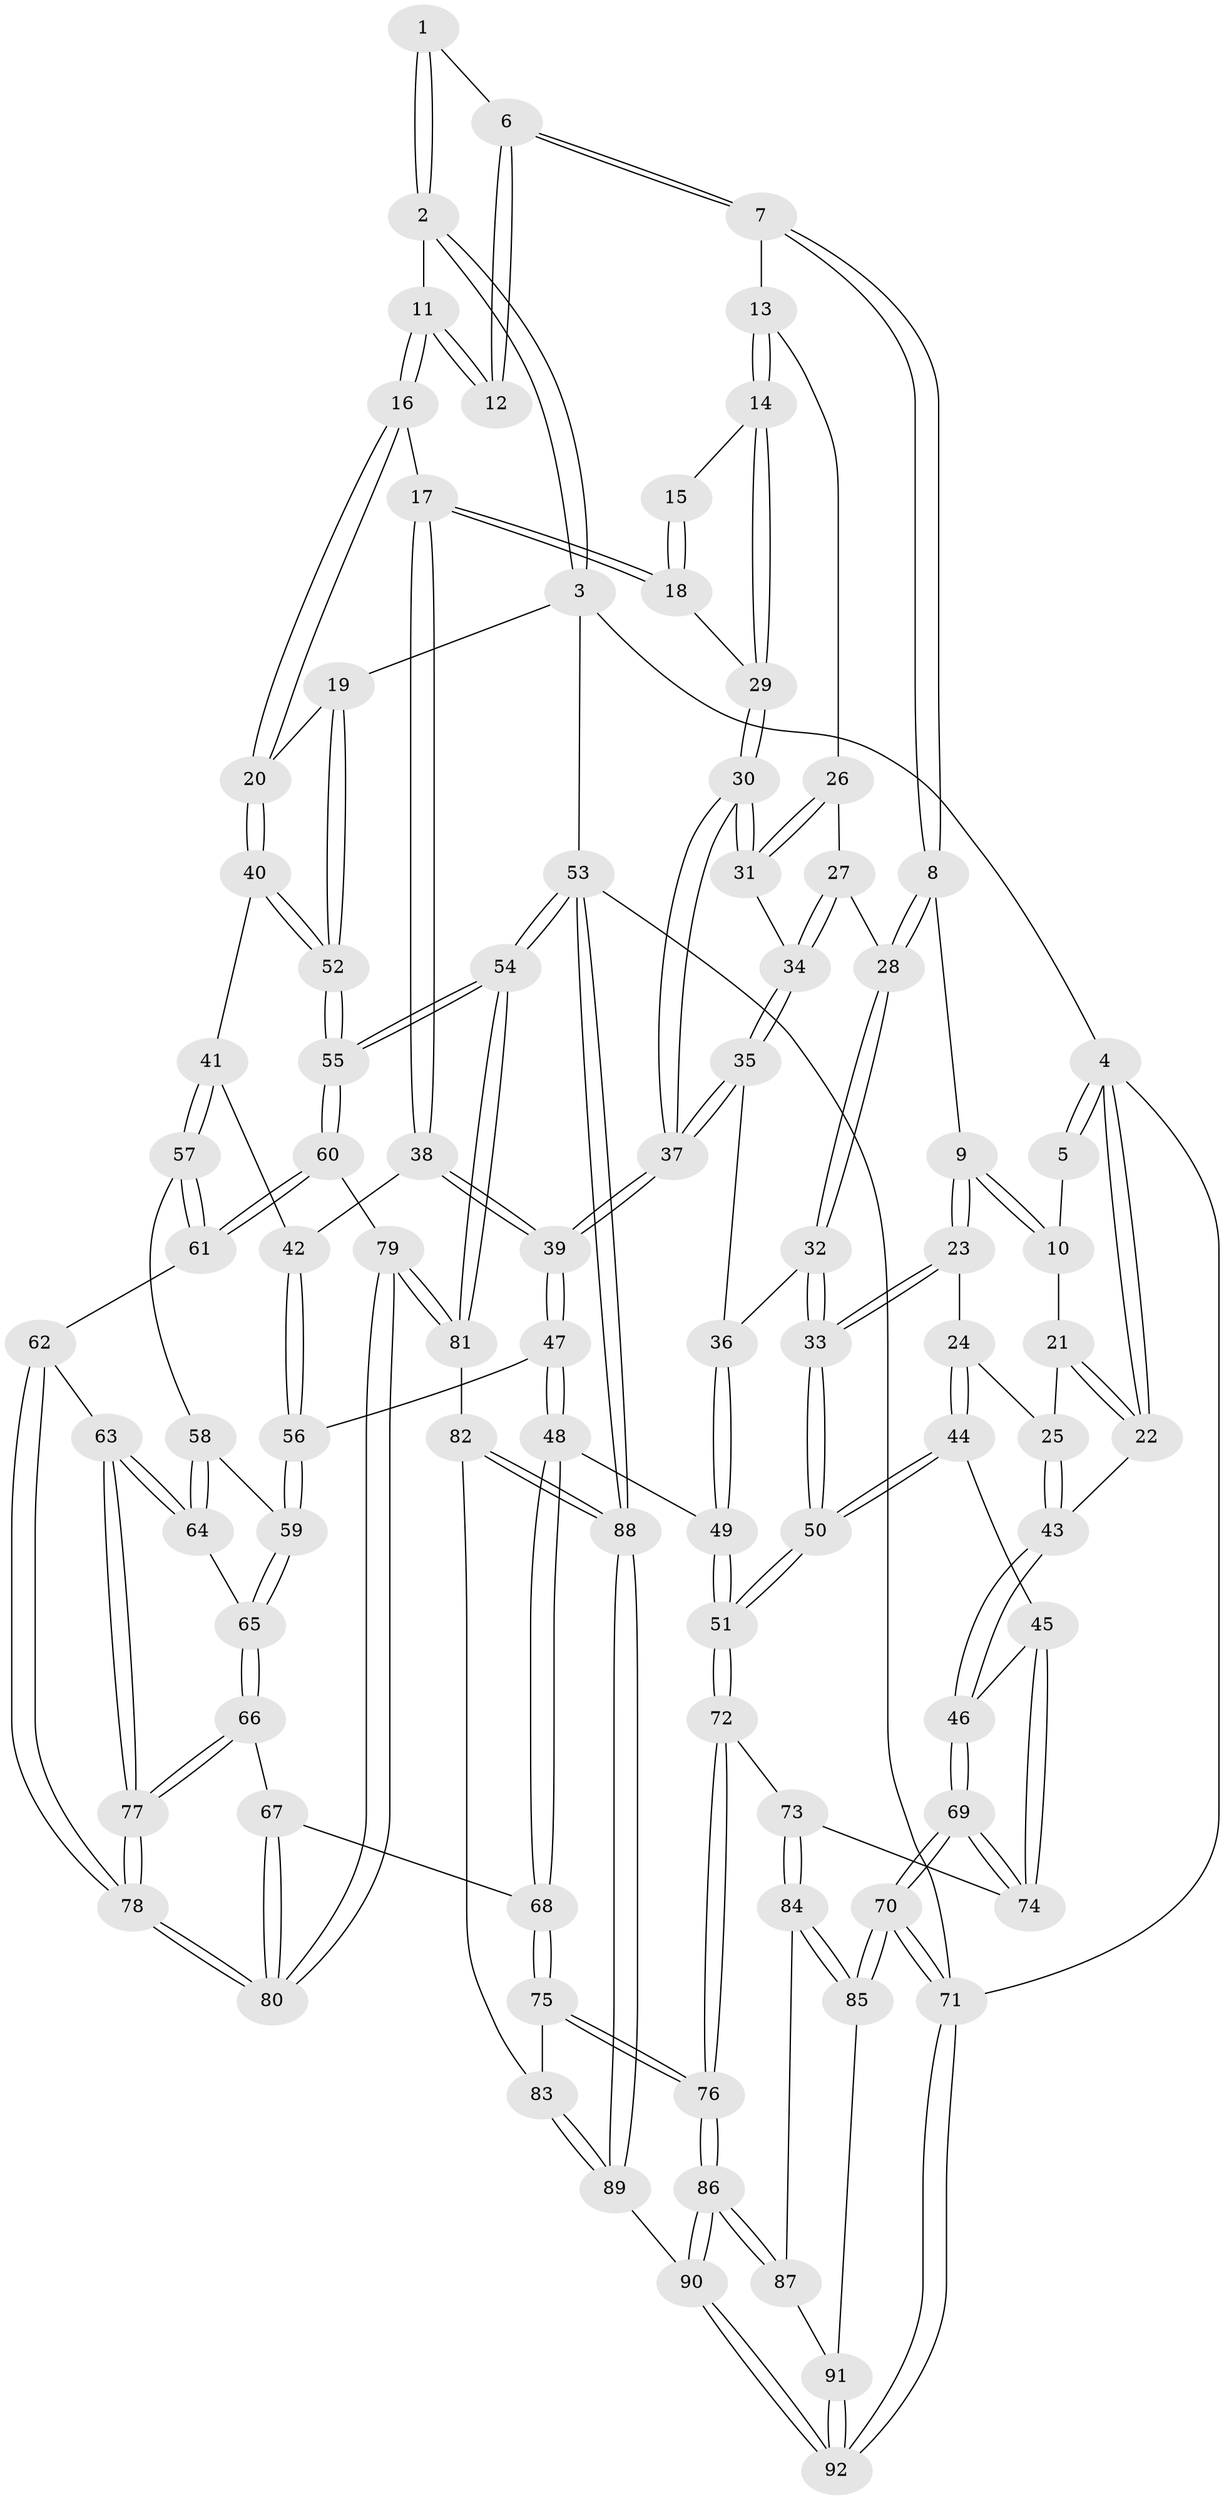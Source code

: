 // Generated by graph-tools (version 1.1) at 2025/38/03/09/25 02:38:51]
// undirected, 92 vertices, 227 edges
graph export_dot {
graph [start="1"]
  node [color=gray90,style=filled];
  1 [pos="+0.6522486153813646+0"];
  2 [pos="+0.781663025956211+0"];
  3 [pos="+1+0"];
  4 [pos="+0+0"];
  5 [pos="+0.3138900051249083+0"];
  6 [pos="+0.457854002262941+0.0872066410201059"];
  7 [pos="+0.4228740681898086+0.11812216419642782"];
  8 [pos="+0.41174834730721405+0.11631026001482977"];
  9 [pos="+0.3758600483603156+0.1005708485614258"];
  10 [pos="+0.32237990600969085+0.04493540564073719"];
  11 [pos="+0.7374850286642788+0"];
  12 [pos="+0.729986412246194+0"];
  13 [pos="+0.4706767324469593+0.14077005913811724"];
  14 [pos="+0.5101258453994788+0.15304074056041395"];
  15 [pos="+0.667768165340007+0.024829746821063314"];
  16 [pos="+0.7812420863591031+0.21860528871541204"];
  17 [pos="+0.6936493627746266+0.25832486833398394"];
  18 [pos="+0.634656395114909+0.22382456111793414"];
  19 [pos="+1+0"];
  20 [pos="+0.8898179293081458+0.2800331749673472"];
  21 [pos="+0.23888823545497348+0.10972448509256684"];
  22 [pos="+0+0"];
  23 [pos="+0.3151166325235787+0.3180623677653109"];
  24 [pos="+0.285308780309047+0.3147371488682967"];
  25 [pos="+0.1727592029221709+0.23117187009168888"];
  26 [pos="+0.46411315504157286+0.21021812031750436"];
  27 [pos="+0.4407697317095429+0.2508614452992017"];
  28 [pos="+0.42111723698885695+0.23369737783951167"];
  29 [pos="+0.5615338162608094+0.2364092406365442"];
  30 [pos="+0.5490679321113745+0.2615710238530556"];
  31 [pos="+0.4689545310814851+0.27308674534042254"];
  32 [pos="+0.32043736273649853+0.3209338102399923"];
  33 [pos="+0.3193215537228044+0.32072919449653303"];
  34 [pos="+0.4618336555094832+0.2757181633552693"];
  35 [pos="+0.4303859602866153+0.31860764223189053"];
  36 [pos="+0.3777376787100304+0.34272360392806905"];
  37 [pos="+0.5591630533170842+0.3748209114477132"];
  38 [pos="+0.6925722155181034+0.27012982391538143"];
  39 [pos="+0.5764978789433404+0.4177774772643503"];
  40 [pos="+0.8717704786785603+0.368581733116459"];
  41 [pos="+0.7959467510670165+0.42339195906736116"];
  42 [pos="+0.7581256781471177+0.4206690663642961"];
  43 [pos="+0+0.3009259843927383"];
  44 [pos="+0.19145678811026148+0.4336284792122486"];
  45 [pos="+0+0.4345657366829787"];
  46 [pos="+0+0.3766185613607063"];
  47 [pos="+0.5791854139647091+0.4558025860973364"];
  48 [pos="+0.5072583142872148+0.4991843566715355"];
  49 [pos="+0.47314752675204097+0.5015449770756341"];
  50 [pos="+0.30516018834727837+0.5450606555753511"];
  51 [pos="+0.3271948259332162+0.5908418005768272"];
  52 [pos="+1+0.6259674470613283"];
  53 [pos="+1+1"];
  54 [pos="+1+0.8760308672214204"];
  55 [pos="+1+0.6482682026021819"];
  56 [pos="+0.6244190041015859+0.4688123807833529"];
  57 [pos="+0.818368258524556+0.5204409088857246"];
  58 [pos="+0.7896635983240733+0.5334956103524906"];
  59 [pos="+0.6572167269869131+0.5295121256405899"];
  60 [pos="+1+0.632397764261995"];
  61 [pos="+0.8594334771399893+0.5837611197586401"];
  62 [pos="+0.8345290012993791+0.6005989336365292"];
  63 [pos="+0.7167390270639189+0.5958058150407793"];
  64 [pos="+0.7059313037875179+0.5849490012955828"];
  65 [pos="+0.6761759391413636+0.5710201425582077"];
  66 [pos="+0.6405049836413172+0.6415130900827789"];
  67 [pos="+0.6173744267555676+0.6634687478794788"];
  68 [pos="+0.5689933343477578+0.693506879750462"];
  69 [pos="+0+0.848470382543522"];
  70 [pos="+0+1"];
  71 [pos="+0+1"];
  72 [pos="+0.3098670881990805+0.6318214485114538"];
  73 [pos="+0.23250707783845231+0.6749167834980143"];
  74 [pos="+0.2114249996741525+0.6704185092060156"];
  75 [pos="+0.5367270379514417+0.7910653604212032"];
  76 [pos="+0.5084998218920829+0.8008114293671653"];
  77 [pos="+0.7436325883931839+0.6832659228654413"];
  78 [pos="+0.7574450936807428+0.704210911826593"];
  79 [pos="+0.7609307609219546+0.7468661502828439"];
  80 [pos="+0.7576172303777156+0.7251390576904055"];
  81 [pos="+0.7510714714191595+0.7932026029605532"];
  82 [pos="+0.7253673617847618+0.8184763667583645"];
  83 [pos="+0.6230981925461511+0.8199126759883468"];
  84 [pos="+0.23281177001989484+0.7363390090867824"];
  85 [pos="+0.08448052201995059+0.9152616577678612"];
  86 [pos="+0.4071944359992902+0.9760448262926867"];
  87 [pos="+0.2830859587547739+0.8775180761680595"];
  88 [pos="+0.8931283504203554+1"];
  89 [pos="+0.6479518569538328+1"];
  90 [pos="+0.4133797429267277+1"];
  91 [pos="+0.16362017187794814+0.9225017584835744"];
  92 [pos="+0.3641712684720964+1"];
  1 -- 2;
  1 -- 2;
  1 -- 6;
  2 -- 3;
  2 -- 3;
  2 -- 11;
  3 -- 4;
  3 -- 19;
  3 -- 53;
  4 -- 5;
  4 -- 5;
  4 -- 22;
  4 -- 22;
  4 -- 71;
  5 -- 10;
  6 -- 7;
  6 -- 7;
  6 -- 12;
  6 -- 12;
  7 -- 8;
  7 -- 8;
  7 -- 13;
  8 -- 9;
  8 -- 28;
  8 -- 28;
  9 -- 10;
  9 -- 10;
  9 -- 23;
  9 -- 23;
  10 -- 21;
  11 -- 12;
  11 -- 12;
  11 -- 16;
  11 -- 16;
  13 -- 14;
  13 -- 14;
  13 -- 26;
  14 -- 15;
  14 -- 29;
  14 -- 29;
  15 -- 18;
  15 -- 18;
  16 -- 17;
  16 -- 20;
  16 -- 20;
  17 -- 18;
  17 -- 18;
  17 -- 38;
  17 -- 38;
  18 -- 29;
  19 -- 20;
  19 -- 52;
  19 -- 52;
  20 -- 40;
  20 -- 40;
  21 -- 22;
  21 -- 22;
  21 -- 25;
  22 -- 43;
  23 -- 24;
  23 -- 33;
  23 -- 33;
  24 -- 25;
  24 -- 44;
  24 -- 44;
  25 -- 43;
  25 -- 43;
  26 -- 27;
  26 -- 31;
  26 -- 31;
  27 -- 28;
  27 -- 34;
  27 -- 34;
  28 -- 32;
  28 -- 32;
  29 -- 30;
  29 -- 30;
  30 -- 31;
  30 -- 31;
  30 -- 37;
  30 -- 37;
  31 -- 34;
  32 -- 33;
  32 -- 33;
  32 -- 36;
  33 -- 50;
  33 -- 50;
  34 -- 35;
  34 -- 35;
  35 -- 36;
  35 -- 37;
  35 -- 37;
  36 -- 49;
  36 -- 49;
  37 -- 39;
  37 -- 39;
  38 -- 39;
  38 -- 39;
  38 -- 42;
  39 -- 47;
  39 -- 47;
  40 -- 41;
  40 -- 52;
  40 -- 52;
  41 -- 42;
  41 -- 57;
  41 -- 57;
  42 -- 56;
  42 -- 56;
  43 -- 46;
  43 -- 46;
  44 -- 45;
  44 -- 50;
  44 -- 50;
  45 -- 46;
  45 -- 74;
  45 -- 74;
  46 -- 69;
  46 -- 69;
  47 -- 48;
  47 -- 48;
  47 -- 56;
  48 -- 49;
  48 -- 68;
  48 -- 68;
  49 -- 51;
  49 -- 51;
  50 -- 51;
  50 -- 51;
  51 -- 72;
  51 -- 72;
  52 -- 55;
  52 -- 55;
  53 -- 54;
  53 -- 54;
  53 -- 88;
  53 -- 88;
  53 -- 71;
  54 -- 55;
  54 -- 55;
  54 -- 81;
  54 -- 81;
  55 -- 60;
  55 -- 60;
  56 -- 59;
  56 -- 59;
  57 -- 58;
  57 -- 61;
  57 -- 61;
  58 -- 59;
  58 -- 64;
  58 -- 64;
  59 -- 65;
  59 -- 65;
  60 -- 61;
  60 -- 61;
  60 -- 79;
  61 -- 62;
  62 -- 63;
  62 -- 78;
  62 -- 78;
  63 -- 64;
  63 -- 64;
  63 -- 77;
  63 -- 77;
  64 -- 65;
  65 -- 66;
  65 -- 66;
  66 -- 67;
  66 -- 77;
  66 -- 77;
  67 -- 68;
  67 -- 80;
  67 -- 80;
  68 -- 75;
  68 -- 75;
  69 -- 70;
  69 -- 70;
  69 -- 74;
  69 -- 74;
  70 -- 71;
  70 -- 71;
  70 -- 85;
  70 -- 85;
  71 -- 92;
  71 -- 92;
  72 -- 73;
  72 -- 76;
  72 -- 76;
  73 -- 74;
  73 -- 84;
  73 -- 84;
  75 -- 76;
  75 -- 76;
  75 -- 83;
  76 -- 86;
  76 -- 86;
  77 -- 78;
  77 -- 78;
  78 -- 80;
  78 -- 80;
  79 -- 80;
  79 -- 80;
  79 -- 81;
  79 -- 81;
  81 -- 82;
  82 -- 83;
  82 -- 88;
  82 -- 88;
  83 -- 89;
  83 -- 89;
  84 -- 85;
  84 -- 85;
  84 -- 87;
  85 -- 91;
  86 -- 87;
  86 -- 87;
  86 -- 90;
  86 -- 90;
  87 -- 91;
  88 -- 89;
  88 -- 89;
  89 -- 90;
  90 -- 92;
  90 -- 92;
  91 -- 92;
  91 -- 92;
}
